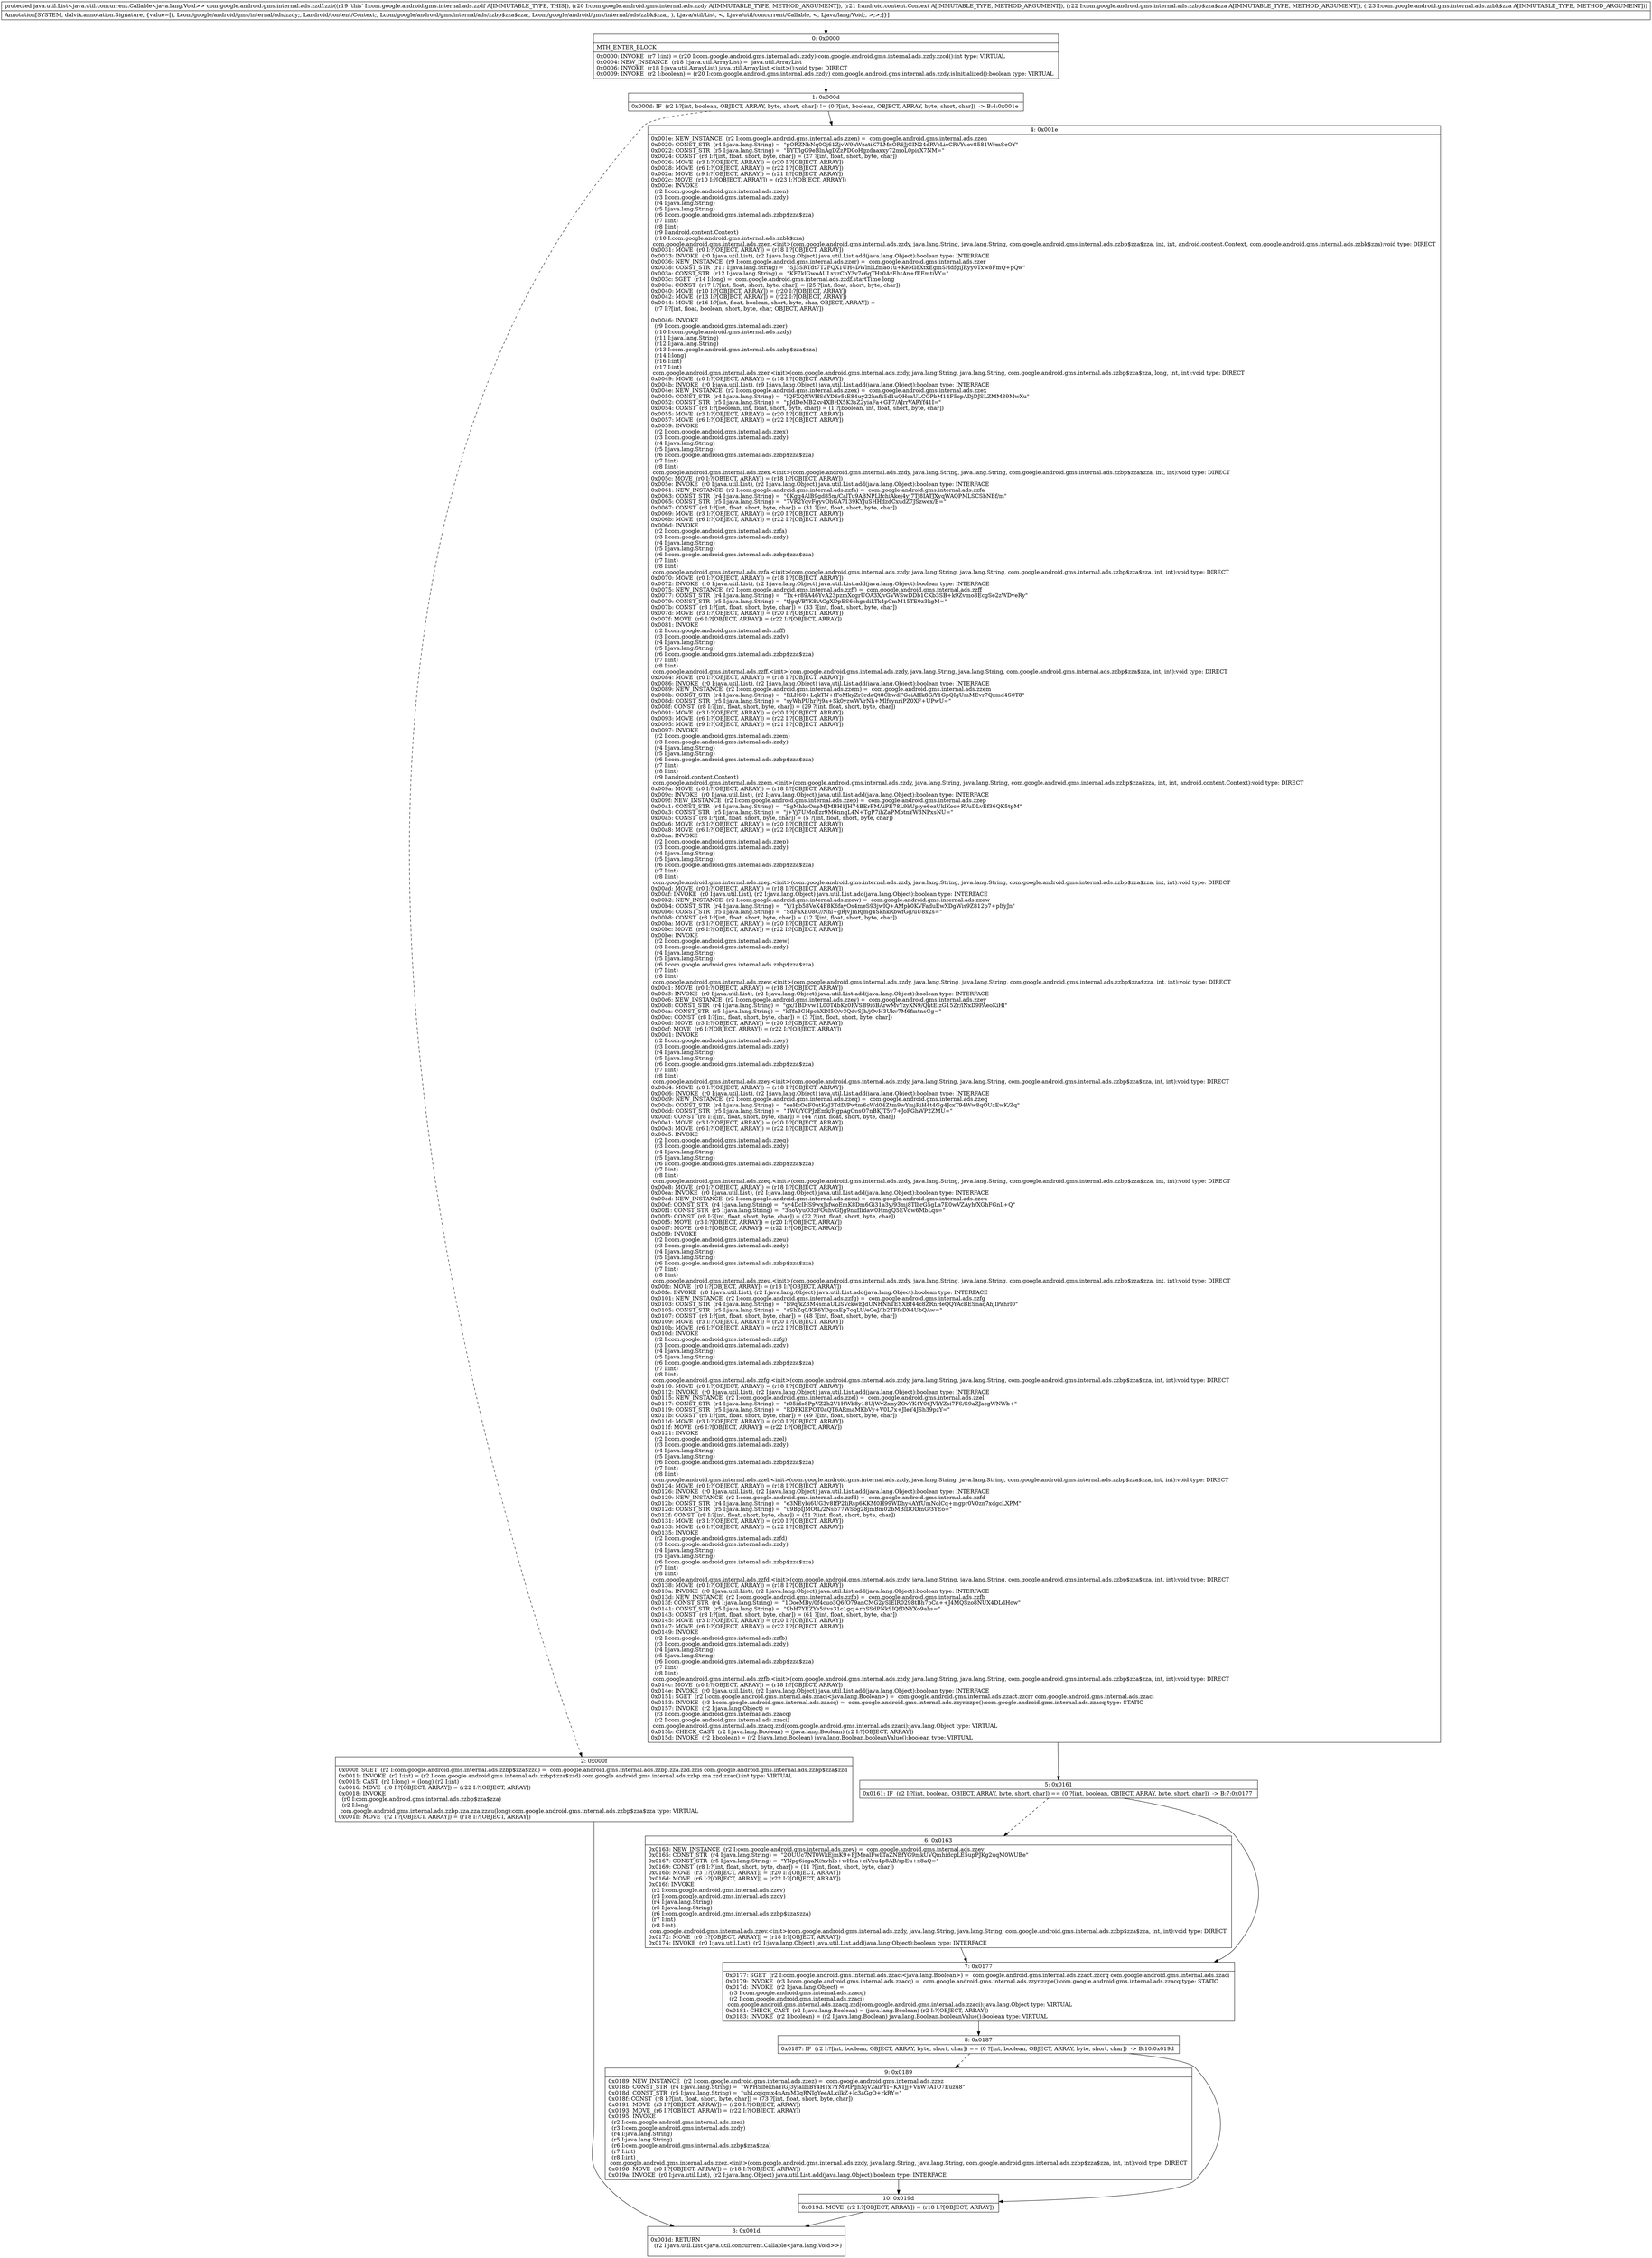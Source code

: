 digraph "CFG forcom.google.android.gms.internal.ads.zzdf.zzb(Lcom\/google\/android\/gms\/internal\/ads\/zzdy;Landroid\/content\/Context;Lcom\/google\/android\/gms\/internal\/ads\/zzbp$zza$zza;Lcom\/google\/android\/gms\/internal\/ads\/zzbk$zza;)Ljava\/util\/List;" {
Node_0 [shape=record,label="{0\:\ 0x0000|MTH_ENTER_BLOCK\l|0x0000: INVOKE  (r7 I:int) = (r20 I:com.google.android.gms.internal.ads.zzdy) com.google.android.gms.internal.ads.zzdy.zzcd():int type: VIRTUAL \l0x0004: NEW_INSTANCE  (r18 I:java.util.ArrayList) =  java.util.ArrayList \l0x0006: INVOKE  (r18 I:java.util.ArrayList) java.util.ArrayList.\<init\>():void type: DIRECT \l0x0009: INVOKE  (r2 I:boolean) = (r20 I:com.google.android.gms.internal.ads.zzdy) com.google.android.gms.internal.ads.zzdy.isInitialized():boolean type: VIRTUAL \l}"];
Node_1 [shape=record,label="{1\:\ 0x000d|0x000d: IF  (r2 I:?[int, boolean, OBJECT, ARRAY, byte, short, char]) != (0 ?[int, boolean, OBJECT, ARRAY, byte, short, char])  \-\> B:4:0x001e \l}"];
Node_2 [shape=record,label="{2\:\ 0x000f|0x000f: SGET  (r2 I:com.google.android.gms.internal.ads.zzbp$zza$zzd) =  com.google.android.gms.internal.ads.zzbp.zza.zzd.zzis com.google.android.gms.internal.ads.zzbp$zza$zzd \l0x0011: INVOKE  (r2 I:int) = (r2 I:com.google.android.gms.internal.ads.zzbp$zza$zzd) com.google.android.gms.internal.ads.zzbp.zza.zzd.zzac():int type: VIRTUAL \l0x0015: CAST  (r2 I:long) = (long) (r2 I:int) \l0x0016: MOVE  (r0 I:?[OBJECT, ARRAY]) = (r22 I:?[OBJECT, ARRAY]) \l0x0018: INVOKE  \l  (r0 I:com.google.android.gms.internal.ads.zzbp$zza$zza)\l  (r2 I:long)\l com.google.android.gms.internal.ads.zzbp.zza.zza.zzau(long):com.google.android.gms.internal.ads.zzbp$zza$zza type: VIRTUAL \l0x001b: MOVE  (r2 I:?[OBJECT, ARRAY]) = (r18 I:?[OBJECT, ARRAY]) \l}"];
Node_3 [shape=record,label="{3\:\ 0x001d|0x001d: RETURN  \l  (r2 I:java.util.List\<java.util.concurrent.Callable\<java.lang.Void\>\>)\l \l}"];
Node_4 [shape=record,label="{4\:\ 0x001e|0x001e: NEW_INSTANCE  (r2 I:com.google.android.gms.internal.ads.zzen) =  com.google.android.gms.internal.ads.zzen \l0x0020: CONST_STR  (r4 I:java.lang.String) =  \"pORZNbNq0Oj61ZjvW9kWzatiK7LMxOR6JjGIN24dRVcLieCRVYuov8581WrmSeOY\" \l0x0022: CONST_STR  (r5 I:java.lang.String) =  \"BYT\/lgG9eBlnAgDZzPD0oHgzdaaxxy72moL0pisX7NM=\" \l0x0024: CONST  (r8 I:?[int, float, short, byte, char]) = (27 ?[int, float, short, byte, char]) \l0x0026: MOVE  (r3 I:?[OBJECT, ARRAY]) = (r20 I:?[OBJECT, ARRAY]) \l0x0028: MOVE  (r6 I:?[OBJECT, ARRAY]) = (r22 I:?[OBJECT, ARRAY]) \l0x002a: MOVE  (r9 I:?[OBJECT, ARRAY]) = (r21 I:?[OBJECT, ARRAY]) \l0x002c: MOVE  (r10 I:?[OBJECT, ARRAY]) = (r23 I:?[OBJECT, ARRAY]) \l0x002e: INVOKE  \l  (r2 I:com.google.android.gms.internal.ads.zzen)\l  (r3 I:com.google.android.gms.internal.ads.zzdy)\l  (r4 I:java.lang.String)\l  (r5 I:java.lang.String)\l  (r6 I:com.google.android.gms.internal.ads.zzbp$zza$zza)\l  (r7 I:int)\l  (r8 I:int)\l  (r9 I:android.content.Context)\l  (r10 I:com.google.android.gms.internal.ads.zzbk$zza)\l com.google.android.gms.internal.ads.zzen.\<init\>(com.google.android.gms.internal.ads.zzdy, java.lang.String, java.lang.String, com.google.android.gms.internal.ads.zzbp$zza$zza, int, int, android.content.Context, com.google.android.gms.internal.ads.zzbk$zza):void type: DIRECT \l0x0031: MOVE  (r0 I:?[OBJECT, ARRAY]) = (r18 I:?[OBJECT, ARRAY]) \l0x0033: INVOKE  (r0 I:java.util.List), (r2 I:java.lang.Object) java.util.List.add(java.lang.Object):boolean type: INTERFACE \l0x0036: NEW_INSTANCE  (r9 I:com.google.android.gms.internal.ads.zzer) =  com.google.android.gms.internal.ads.zzer \l0x0038: CONST_STR  (r11 I:java.lang.String) =  \"SJ3SRTdt7T2FQX1UH4DWlnlLfmao1u+KeMI8XtxEgmSHdfgiJRyy0Txw8FmQ+pQw\" \l0x003a: CONST_STR  (r12 I:java.lang.String) =  \"KF7kIGwoAULxxzCbY3v7c6qTHz0AzEhtAn+fEEmtiVY=\" \l0x003c: SGET  (r14 I:long) =  com.google.android.gms.internal.ads.zzdf.startTime long \l0x003e: CONST  (r17 I:?[int, float, short, byte, char]) = (25 ?[int, float, short, byte, char]) \l0x0040: MOVE  (r10 I:?[OBJECT, ARRAY]) = (r20 I:?[OBJECT, ARRAY]) \l0x0042: MOVE  (r13 I:?[OBJECT, ARRAY]) = (r22 I:?[OBJECT, ARRAY]) \l0x0044: MOVE  (r16 I:?[int, float, boolean, short, byte, char, OBJECT, ARRAY]) = \l  (r7 I:?[int, float, boolean, short, byte, char, OBJECT, ARRAY])\l \l0x0046: INVOKE  \l  (r9 I:com.google.android.gms.internal.ads.zzer)\l  (r10 I:com.google.android.gms.internal.ads.zzdy)\l  (r11 I:java.lang.String)\l  (r12 I:java.lang.String)\l  (r13 I:com.google.android.gms.internal.ads.zzbp$zza$zza)\l  (r14 I:long)\l  (r16 I:int)\l  (r17 I:int)\l com.google.android.gms.internal.ads.zzer.\<init\>(com.google.android.gms.internal.ads.zzdy, java.lang.String, java.lang.String, com.google.android.gms.internal.ads.zzbp$zza$zza, long, int, int):void type: DIRECT \l0x0049: MOVE  (r0 I:?[OBJECT, ARRAY]) = (r18 I:?[OBJECT, ARRAY]) \l0x004b: INVOKE  (r0 I:java.util.List), (r9 I:java.lang.Object) java.util.List.add(java.lang.Object):boolean type: INTERFACE \l0x004e: NEW_INSTANCE  (r2 I:com.google.android.gms.internal.ads.zzex) =  com.google.android.gms.internal.ads.zzex \l0x0050: CONST_STR  (r4 I:java.lang.String) =  \"lQFXQNWHSdYD6r5tE84uy22hnfx5d1uQHcaULCOPbM14F5cpADjDJSLZMM39MwXu\" \l0x0052: CONST_STR  (r5 I:java.lang.String) =  \"pJdDeMB2kv4XBHX5K3sZ2yiaFa+GF7\/AJrrVARYf41I=\" \l0x0054: CONST  (r8 I:?[boolean, int, float, short, byte, char]) = (1 ?[boolean, int, float, short, byte, char]) \l0x0055: MOVE  (r3 I:?[OBJECT, ARRAY]) = (r20 I:?[OBJECT, ARRAY]) \l0x0057: MOVE  (r6 I:?[OBJECT, ARRAY]) = (r22 I:?[OBJECT, ARRAY]) \l0x0059: INVOKE  \l  (r2 I:com.google.android.gms.internal.ads.zzex)\l  (r3 I:com.google.android.gms.internal.ads.zzdy)\l  (r4 I:java.lang.String)\l  (r5 I:java.lang.String)\l  (r6 I:com.google.android.gms.internal.ads.zzbp$zza$zza)\l  (r7 I:int)\l  (r8 I:int)\l com.google.android.gms.internal.ads.zzex.\<init\>(com.google.android.gms.internal.ads.zzdy, java.lang.String, java.lang.String, com.google.android.gms.internal.ads.zzbp$zza$zza, int, int):void type: DIRECT \l0x005c: MOVE  (r0 I:?[OBJECT, ARRAY]) = (r18 I:?[OBJECT, ARRAY]) \l0x005e: INVOKE  (r0 I:java.util.List), (r2 I:java.lang.Object) java.util.List.add(java.lang.Object):boolean type: INTERFACE \l0x0061: NEW_INSTANCE  (r2 I:com.google.android.gms.internal.ads.zzfa) =  com.google.android.gms.internal.ads.zzfa \l0x0063: CONST_STR  (r4 I:java.lang.String) =  \"0Kgq4AlB9gd85m\/CalTu9ABNPLlfchiAkej4yj7Tj8IATJXyqWAQPMLSCSbNBf\/m\" \l0x0065: CONST_STR  (r5 I:java.lang.String) =  \"7VR2YqvFgyvOhGA7139KYJuSHHdzdCxudZ7JSzwex\/E=\" \l0x0067: CONST  (r8 I:?[int, float, short, byte, char]) = (31 ?[int, float, short, byte, char]) \l0x0069: MOVE  (r3 I:?[OBJECT, ARRAY]) = (r20 I:?[OBJECT, ARRAY]) \l0x006b: MOVE  (r6 I:?[OBJECT, ARRAY]) = (r22 I:?[OBJECT, ARRAY]) \l0x006d: INVOKE  \l  (r2 I:com.google.android.gms.internal.ads.zzfa)\l  (r3 I:com.google.android.gms.internal.ads.zzdy)\l  (r4 I:java.lang.String)\l  (r5 I:java.lang.String)\l  (r6 I:com.google.android.gms.internal.ads.zzbp$zza$zza)\l  (r7 I:int)\l  (r8 I:int)\l com.google.android.gms.internal.ads.zzfa.\<init\>(com.google.android.gms.internal.ads.zzdy, java.lang.String, java.lang.String, com.google.android.gms.internal.ads.zzbp$zza$zza, int, int):void type: DIRECT \l0x0070: MOVE  (r0 I:?[OBJECT, ARRAY]) = (r18 I:?[OBJECT, ARRAY]) \l0x0072: INVOKE  (r0 I:java.util.List), (r2 I:java.lang.Object) java.util.List.add(java.lang.Object):boolean type: INTERFACE \l0x0075: NEW_INSTANCE  (r2 I:com.google.android.gms.internal.ads.zzff) =  com.google.android.gms.internal.ads.zzff \l0x0077: CONST_STR  (r4 I:java.lang.String) =  \"Tx+r89A46YvA23pzmXogrUOA3X\/vGVWSwDDb1CKb3SB+k9Zvmo8EcgSe2zWDveRy\" \l0x0079: CONST_STR  (r5 I:java.lang.String) =  \"tJgqVBYK8iACgXDpES6chgsdiLTk4pCmM15TE0z3kgM=\" \l0x007b: CONST  (r8 I:?[int, float, short, byte, char]) = (33 ?[int, float, short, byte, char]) \l0x007d: MOVE  (r3 I:?[OBJECT, ARRAY]) = (r20 I:?[OBJECT, ARRAY]) \l0x007f: MOVE  (r6 I:?[OBJECT, ARRAY]) = (r22 I:?[OBJECT, ARRAY]) \l0x0081: INVOKE  \l  (r2 I:com.google.android.gms.internal.ads.zzff)\l  (r3 I:com.google.android.gms.internal.ads.zzdy)\l  (r4 I:java.lang.String)\l  (r5 I:java.lang.String)\l  (r6 I:com.google.android.gms.internal.ads.zzbp$zza$zza)\l  (r7 I:int)\l  (r8 I:int)\l com.google.android.gms.internal.ads.zzff.\<init\>(com.google.android.gms.internal.ads.zzdy, java.lang.String, java.lang.String, com.google.android.gms.internal.ads.zzbp$zza$zza, int, int):void type: DIRECT \l0x0084: MOVE  (r0 I:?[OBJECT, ARRAY]) = (r18 I:?[OBJECT, ARRAY]) \l0x0086: INVOKE  (r0 I:java.util.List), (r2 I:java.lang.Object) java.util.List.add(java.lang.Object):boolean type: INTERFACE \l0x0089: NEW_INSTANCE  (r2 I:com.google.android.gms.internal.ads.zzem) =  com.google.android.gms.internal.ads.zzem \l0x008b: CONST_STR  (r4 I:java.lang.String) =  \"RLH60+LqkTN+fFoMkyZr3rdaQt8CbwdFGeiAHk8G\/Y1GpQIgUmMEvr7Qzmd4S0T8\" \l0x008d: CONST_STR  (r5 I:java.lang.String) =  \"syWhPUhrPj9a+Sk0yzwWVrNh+MlfsynriPZ0XF+UPwU=\" \l0x008f: CONST  (r8 I:?[int, float, short, byte, char]) = (29 ?[int, float, short, byte, char]) \l0x0091: MOVE  (r3 I:?[OBJECT, ARRAY]) = (r20 I:?[OBJECT, ARRAY]) \l0x0093: MOVE  (r6 I:?[OBJECT, ARRAY]) = (r22 I:?[OBJECT, ARRAY]) \l0x0095: MOVE  (r9 I:?[OBJECT, ARRAY]) = (r21 I:?[OBJECT, ARRAY]) \l0x0097: INVOKE  \l  (r2 I:com.google.android.gms.internal.ads.zzem)\l  (r3 I:com.google.android.gms.internal.ads.zzdy)\l  (r4 I:java.lang.String)\l  (r5 I:java.lang.String)\l  (r6 I:com.google.android.gms.internal.ads.zzbp$zza$zza)\l  (r7 I:int)\l  (r8 I:int)\l  (r9 I:android.content.Context)\l com.google.android.gms.internal.ads.zzem.\<init\>(com.google.android.gms.internal.ads.zzdy, java.lang.String, java.lang.String, com.google.android.gms.internal.ads.zzbp$zza$zza, int, int, android.content.Context):void type: DIRECT \l0x009a: MOVE  (r0 I:?[OBJECT, ARRAY]) = (r18 I:?[OBJECT, ARRAY]) \l0x009c: INVOKE  (r0 I:java.util.List), (r2 I:java.lang.Object) java.util.List.add(java.lang.Object):boolean type: INTERFACE \l0x009f: NEW_INSTANCE  (r2 I:com.google.android.gms.internal.ads.zzep) =  com.google.android.gms.internal.ads.zzep \l0x00a1: CONST_STR  (r4 I:java.lang.String) =  \"SgMhksOnpMJMBH1JH74BErFMAiPE78L9kUpiye6ezUkIKoc+RVuDLvEf36QK5tpM\" \l0x00a3: CONST_STR  (r5 I:java.lang.String) =  \"j+Yj7UMoEzr9M6nnqL4N+TgP7ihZaPMbtnYW3NPxsNU=\" \l0x00a5: CONST  (r8 I:?[int, float, short, byte, char]) = (5 ?[int, float, short, byte, char]) \l0x00a6: MOVE  (r3 I:?[OBJECT, ARRAY]) = (r20 I:?[OBJECT, ARRAY]) \l0x00a8: MOVE  (r6 I:?[OBJECT, ARRAY]) = (r22 I:?[OBJECT, ARRAY]) \l0x00aa: INVOKE  \l  (r2 I:com.google.android.gms.internal.ads.zzep)\l  (r3 I:com.google.android.gms.internal.ads.zzdy)\l  (r4 I:java.lang.String)\l  (r5 I:java.lang.String)\l  (r6 I:com.google.android.gms.internal.ads.zzbp$zza$zza)\l  (r7 I:int)\l  (r8 I:int)\l com.google.android.gms.internal.ads.zzep.\<init\>(com.google.android.gms.internal.ads.zzdy, java.lang.String, java.lang.String, com.google.android.gms.internal.ads.zzbp$zza$zza, int, int):void type: DIRECT \l0x00ad: MOVE  (r0 I:?[OBJECT, ARRAY]) = (r18 I:?[OBJECT, ARRAY]) \l0x00af: INVOKE  (r0 I:java.util.List), (r2 I:java.lang.Object) java.util.List.add(java.lang.Object):boolean type: INTERFACE \l0x00b2: NEW_INSTANCE  (r2 I:com.google.android.gms.internal.ads.zzew) =  com.google.android.gms.internal.ads.zzew \l0x00b4: CONST_STR  (r4 I:java.lang.String) =  \"Y\/1pb58VeX4F8K6fayOs4meS93jwIQ+AMpk0KVFaduEwXDgWis9Z812p7+pIfyJn\" \l0x00b6: CONST_STR  (r5 I:java.lang.String) =  \"SdFaXE08C\/\/Nhl+gRjvJmRjmg4SkhkRbwfGg\/uU8x2s=\" \l0x00b8: CONST  (r8 I:?[int, float, short, byte, char]) = (12 ?[int, float, short, byte, char]) \l0x00ba: MOVE  (r3 I:?[OBJECT, ARRAY]) = (r20 I:?[OBJECT, ARRAY]) \l0x00bc: MOVE  (r6 I:?[OBJECT, ARRAY]) = (r22 I:?[OBJECT, ARRAY]) \l0x00be: INVOKE  \l  (r2 I:com.google.android.gms.internal.ads.zzew)\l  (r3 I:com.google.android.gms.internal.ads.zzdy)\l  (r4 I:java.lang.String)\l  (r5 I:java.lang.String)\l  (r6 I:com.google.android.gms.internal.ads.zzbp$zza$zza)\l  (r7 I:int)\l  (r8 I:int)\l com.google.android.gms.internal.ads.zzew.\<init\>(com.google.android.gms.internal.ads.zzdy, java.lang.String, java.lang.String, com.google.android.gms.internal.ads.zzbp$zza$zza, int, int):void type: DIRECT \l0x00c1: MOVE  (r0 I:?[OBJECT, ARRAY]) = (r18 I:?[OBJECT, ARRAY]) \l0x00c3: INVOKE  (r0 I:java.util.List), (r2 I:java.lang.Object) java.util.List.add(java.lang.Object):boolean type: INTERFACE \l0x00c6: NEW_INSTANCE  (r2 I:com.google.android.gms.internal.ads.zzey) =  com.google.android.gms.internal.ads.zzey \l0x00c8: CONST_STR  (r4 I:java.lang.String) =  \"gx\/1BDivw1L00TdbKz0RVSB9i6BArwMvYzyXN9\/QhtElzG15Zr\/lNxD9PAeoKiHl\" \l0x00ca: CONST_STR  (r5 I:java.lang.String) =  \"kTfa3GHpchXDI5O\/v3QdvSJh\/jOvH3Ukv7M6fmtnsGg=\" \l0x00cc: CONST  (r8 I:?[int, float, short, byte, char]) = (3 ?[int, float, short, byte, char]) \l0x00cd: MOVE  (r3 I:?[OBJECT, ARRAY]) = (r20 I:?[OBJECT, ARRAY]) \l0x00cf: MOVE  (r6 I:?[OBJECT, ARRAY]) = (r22 I:?[OBJECT, ARRAY]) \l0x00d1: INVOKE  \l  (r2 I:com.google.android.gms.internal.ads.zzey)\l  (r3 I:com.google.android.gms.internal.ads.zzdy)\l  (r4 I:java.lang.String)\l  (r5 I:java.lang.String)\l  (r6 I:com.google.android.gms.internal.ads.zzbp$zza$zza)\l  (r7 I:int)\l  (r8 I:int)\l com.google.android.gms.internal.ads.zzey.\<init\>(com.google.android.gms.internal.ads.zzdy, java.lang.String, java.lang.String, com.google.android.gms.internal.ads.zzbp$zza$zza, int, int):void type: DIRECT \l0x00d4: MOVE  (r0 I:?[OBJECT, ARRAY]) = (r18 I:?[OBJECT, ARRAY]) \l0x00d6: INVOKE  (r0 I:java.util.List), (r2 I:java.lang.Object) java.util.List.add(java.lang.Object):boolean type: INTERFACE \l0x00d9: NEW_INSTANCE  (r2 I:com.google.android.gms.internal.ads.zzeq) =  com.google.android.gms.internal.ads.zzeq \l0x00db: CONST_STR  (r4 I:java.lang.String) =  \"eeHcOeF0utKeJ3TdD\/Pwtm6cWd04Ztm9wYmjRiH4t4Gg4JcxT94Ww8qOUzEwK\/Zq\" \l0x00dd: CONST_STR  (r5 I:java.lang.String) =  \"1W0\/YCPJzEmk\/HgpAgOnsO7nBKJT5v7+JoPGhWP2ZMU=\" \l0x00df: CONST  (r8 I:?[int, float, short, byte, char]) = (44 ?[int, float, short, byte, char]) \l0x00e1: MOVE  (r3 I:?[OBJECT, ARRAY]) = (r20 I:?[OBJECT, ARRAY]) \l0x00e3: MOVE  (r6 I:?[OBJECT, ARRAY]) = (r22 I:?[OBJECT, ARRAY]) \l0x00e5: INVOKE  \l  (r2 I:com.google.android.gms.internal.ads.zzeq)\l  (r3 I:com.google.android.gms.internal.ads.zzdy)\l  (r4 I:java.lang.String)\l  (r5 I:java.lang.String)\l  (r6 I:com.google.android.gms.internal.ads.zzbp$zza$zza)\l  (r7 I:int)\l  (r8 I:int)\l com.google.android.gms.internal.ads.zzeq.\<init\>(com.google.android.gms.internal.ads.zzdy, java.lang.String, java.lang.String, com.google.android.gms.internal.ads.zzbp$zza$zza, int, int):void type: DIRECT \l0x00e8: MOVE  (r0 I:?[OBJECT, ARRAY]) = (r18 I:?[OBJECT, ARRAY]) \l0x00ea: INVOKE  (r0 I:java.util.List), (r2 I:java.lang.Object) java.util.List.add(java.lang.Object):boolean type: INTERFACE \l0x00ed: NEW_INSTANCE  (r2 I:com.google.android.gms.internal.ads.zzeu) =  com.google.android.gms.internal.ads.zzeu \l0x00ef: CONST_STR  (r4 I:java.lang.String) =  \"sy4DcIHS9wxJsfwoEmK8Dm6Gi31a3y\/93mj8TIbrG5gLa7E0wVZAyh\/XGhFGnL+Q\" \l0x00f1: CONST_STR  (r5 I:java.lang.String) =  \"3noVyuO3zFOuhvGfjg9nufIidaw0HmgQ5EVdw6MbLqs=\" \l0x00f3: CONST  (r8 I:?[int, float, short, byte, char]) = (22 ?[int, float, short, byte, char]) \l0x00f5: MOVE  (r3 I:?[OBJECT, ARRAY]) = (r20 I:?[OBJECT, ARRAY]) \l0x00f7: MOVE  (r6 I:?[OBJECT, ARRAY]) = (r22 I:?[OBJECT, ARRAY]) \l0x00f9: INVOKE  \l  (r2 I:com.google.android.gms.internal.ads.zzeu)\l  (r3 I:com.google.android.gms.internal.ads.zzdy)\l  (r4 I:java.lang.String)\l  (r5 I:java.lang.String)\l  (r6 I:com.google.android.gms.internal.ads.zzbp$zza$zza)\l  (r7 I:int)\l  (r8 I:int)\l com.google.android.gms.internal.ads.zzeu.\<init\>(com.google.android.gms.internal.ads.zzdy, java.lang.String, java.lang.String, com.google.android.gms.internal.ads.zzbp$zza$zza, int, int):void type: DIRECT \l0x00fc: MOVE  (r0 I:?[OBJECT, ARRAY]) = (r18 I:?[OBJECT, ARRAY]) \l0x00fe: INVOKE  (r0 I:java.util.List), (r2 I:java.lang.Object) java.util.List.add(java.lang.Object):boolean type: INTERFACE \l0x0101: NEW_INSTANCE  (r2 I:com.google.android.gms.internal.ads.zzfg) =  com.google.android.gms.internal.ads.zzfg \l0x0103: CONST_STR  (r4 I:java.lang.String) =  \"B9q\/kZ3M4smaULlSVckwEJdUNHNhTESXBf44c8ZRnHeQQYAcBESnaqAhjIPahrI0\" \l0x0105: CONST_STR  (r5 I:java.lang.String) =  \"aShZq0\/KR6YDgcaEp7oqLU\/eOeJ\/Ib2TFfcDX4UbQAw=\" \l0x0107: CONST  (r8 I:?[int, float, short, byte, char]) = (48 ?[int, float, short, byte, char]) \l0x0109: MOVE  (r3 I:?[OBJECT, ARRAY]) = (r20 I:?[OBJECT, ARRAY]) \l0x010b: MOVE  (r6 I:?[OBJECT, ARRAY]) = (r22 I:?[OBJECT, ARRAY]) \l0x010d: INVOKE  \l  (r2 I:com.google.android.gms.internal.ads.zzfg)\l  (r3 I:com.google.android.gms.internal.ads.zzdy)\l  (r4 I:java.lang.String)\l  (r5 I:java.lang.String)\l  (r6 I:com.google.android.gms.internal.ads.zzbp$zza$zza)\l  (r7 I:int)\l  (r8 I:int)\l com.google.android.gms.internal.ads.zzfg.\<init\>(com.google.android.gms.internal.ads.zzdy, java.lang.String, java.lang.String, com.google.android.gms.internal.ads.zzbp$zza$zza, int, int):void type: DIRECT \l0x0110: MOVE  (r0 I:?[OBJECT, ARRAY]) = (r18 I:?[OBJECT, ARRAY]) \l0x0112: INVOKE  (r0 I:java.util.List), (r2 I:java.lang.Object) java.util.List.add(java.lang.Object):boolean type: INTERFACE \l0x0115: NEW_INSTANCE  (r2 I:com.google.android.gms.internal.ads.zzel) =  com.google.android.gms.internal.ads.zzel \l0x0117: CONST_STR  (r4 I:java.lang.String) =  \"r05ido8PpVZ2h2V1HWb8y18UjWvZxnyZOvYK4Y06JVkYZsi7FS\/S9aZJacgWNWb+\" \l0x0119: CONST_STR  (r5 I:java.lang.String) =  \"RDFKlEPOT0aQT6ARmaMKbVy+V0L7x+JIeY4JSh39pzY=\" \l0x011b: CONST  (r8 I:?[int, float, short, byte, char]) = (49 ?[int, float, short, byte, char]) \l0x011d: MOVE  (r3 I:?[OBJECT, ARRAY]) = (r20 I:?[OBJECT, ARRAY]) \l0x011f: MOVE  (r6 I:?[OBJECT, ARRAY]) = (r22 I:?[OBJECT, ARRAY]) \l0x0121: INVOKE  \l  (r2 I:com.google.android.gms.internal.ads.zzel)\l  (r3 I:com.google.android.gms.internal.ads.zzdy)\l  (r4 I:java.lang.String)\l  (r5 I:java.lang.String)\l  (r6 I:com.google.android.gms.internal.ads.zzbp$zza$zza)\l  (r7 I:int)\l  (r8 I:int)\l com.google.android.gms.internal.ads.zzel.\<init\>(com.google.android.gms.internal.ads.zzdy, java.lang.String, java.lang.String, com.google.android.gms.internal.ads.zzbp$zza$zza, int, int):void type: DIRECT \l0x0124: MOVE  (r0 I:?[OBJECT, ARRAY]) = (r18 I:?[OBJECT, ARRAY]) \l0x0126: INVOKE  (r0 I:java.util.List), (r2 I:java.lang.Object) java.util.List.add(java.lang.Object):boolean type: INTERFACE \l0x0129: NEW_INSTANCE  (r2 I:com.google.android.gms.internal.ads.zzfd) =  com.google.android.gms.internal.ads.zzfd \l0x012b: CONST_STR  (r4 I:java.lang.String) =  \"e3NEybi6UG3v8IfP2IiRsp6KKM0H99WDhy4AYfUmNolCq+mgpr0V0zn7xdgcLXPM\" \l0x012d: CONST_STR  (r5 I:java.lang.String) =  \"u9BpIJMOtL\/2Nsb77WSog28jmBm02bMBlDODmG\/3YEo=\" \l0x012f: CONST  (r8 I:?[int, float, short, byte, char]) = (51 ?[int, float, short, byte, char]) \l0x0131: MOVE  (r3 I:?[OBJECT, ARRAY]) = (r20 I:?[OBJECT, ARRAY]) \l0x0133: MOVE  (r6 I:?[OBJECT, ARRAY]) = (r22 I:?[OBJECT, ARRAY]) \l0x0135: INVOKE  \l  (r2 I:com.google.android.gms.internal.ads.zzfd)\l  (r3 I:com.google.android.gms.internal.ads.zzdy)\l  (r4 I:java.lang.String)\l  (r5 I:java.lang.String)\l  (r6 I:com.google.android.gms.internal.ads.zzbp$zza$zza)\l  (r7 I:int)\l  (r8 I:int)\l com.google.android.gms.internal.ads.zzfd.\<init\>(com.google.android.gms.internal.ads.zzdy, java.lang.String, java.lang.String, com.google.android.gms.internal.ads.zzbp$zza$zza, int, int):void type: DIRECT \l0x0138: MOVE  (r0 I:?[OBJECT, ARRAY]) = (r18 I:?[OBJECT, ARRAY]) \l0x013a: INVOKE  (r0 I:java.util.List), (r2 I:java.lang.Object) java.util.List.add(java.lang.Object):boolean type: INTERFACE \l0x013d: NEW_INSTANCE  (r2 I:com.google.android.gms.internal.ads.zzfb) =  com.google.android.gms.internal.ads.zzfb \l0x013f: CONST_STR  (r4 I:java.lang.String) =  \"1OoeMBy\/0f4cuo3Q6fO79anCMG2ySlElR0298tBh7pCa++J4MQSzo8NUX4DLdHow\" \l0x0141: CONST_STR  (r5 I:java.lang.String) =  \"9bH7YEZYe5itvs31c1gcj+rhSSdPNkSIQfDNYXo9ahs=\" \l0x0143: CONST  (r8 I:?[int, float, short, byte, char]) = (61 ?[int, float, short, byte, char]) \l0x0145: MOVE  (r3 I:?[OBJECT, ARRAY]) = (r20 I:?[OBJECT, ARRAY]) \l0x0147: MOVE  (r6 I:?[OBJECT, ARRAY]) = (r22 I:?[OBJECT, ARRAY]) \l0x0149: INVOKE  \l  (r2 I:com.google.android.gms.internal.ads.zzfb)\l  (r3 I:com.google.android.gms.internal.ads.zzdy)\l  (r4 I:java.lang.String)\l  (r5 I:java.lang.String)\l  (r6 I:com.google.android.gms.internal.ads.zzbp$zza$zza)\l  (r7 I:int)\l  (r8 I:int)\l com.google.android.gms.internal.ads.zzfb.\<init\>(com.google.android.gms.internal.ads.zzdy, java.lang.String, java.lang.String, com.google.android.gms.internal.ads.zzbp$zza$zza, int, int):void type: DIRECT \l0x014c: MOVE  (r0 I:?[OBJECT, ARRAY]) = (r18 I:?[OBJECT, ARRAY]) \l0x014e: INVOKE  (r0 I:java.util.List), (r2 I:java.lang.Object) java.util.List.add(java.lang.Object):boolean type: INTERFACE \l0x0151: SGET  (r2 I:com.google.android.gms.internal.ads.zzaci\<java.lang.Boolean\>) =  com.google.android.gms.internal.ads.zzact.zzcrr com.google.android.gms.internal.ads.zzaci \l0x0153: INVOKE  (r3 I:com.google.android.gms.internal.ads.zzacq) =  com.google.android.gms.internal.ads.zzyr.zzpe():com.google.android.gms.internal.ads.zzacq type: STATIC \l0x0157: INVOKE  (r2 I:java.lang.Object) = \l  (r3 I:com.google.android.gms.internal.ads.zzacq)\l  (r2 I:com.google.android.gms.internal.ads.zzaci)\l com.google.android.gms.internal.ads.zzacq.zzd(com.google.android.gms.internal.ads.zzaci):java.lang.Object type: VIRTUAL \l0x015b: CHECK_CAST  (r2 I:java.lang.Boolean) = (java.lang.Boolean) (r2 I:?[OBJECT, ARRAY]) \l0x015d: INVOKE  (r2 I:boolean) = (r2 I:java.lang.Boolean) java.lang.Boolean.booleanValue():boolean type: VIRTUAL \l}"];
Node_5 [shape=record,label="{5\:\ 0x0161|0x0161: IF  (r2 I:?[int, boolean, OBJECT, ARRAY, byte, short, char]) == (0 ?[int, boolean, OBJECT, ARRAY, byte, short, char])  \-\> B:7:0x0177 \l}"];
Node_6 [shape=record,label="{6\:\ 0x0163|0x0163: NEW_INSTANCE  (r2 I:com.google.android.gms.internal.ads.zzev) =  com.google.android.gms.internal.ads.zzev \l0x0165: CONST_STR  (r4 I:java.lang.String) =  \"2OUUc7NT0WkEjmK9+FJMealFwLTaZNBfYG9mkUVQmhidcpLE5upPJKg2uqM0WUBe\" \l0x0167: CONST_STR  (r5 I:java.lang.String) =  \"YNpg6iogaN\/\/xvhlb+wHna+ciVxu4p8AB\/spEu+x8aQ=\" \l0x0169: CONST  (r8 I:?[int, float, short, byte, char]) = (11 ?[int, float, short, byte, char]) \l0x016b: MOVE  (r3 I:?[OBJECT, ARRAY]) = (r20 I:?[OBJECT, ARRAY]) \l0x016d: MOVE  (r6 I:?[OBJECT, ARRAY]) = (r22 I:?[OBJECT, ARRAY]) \l0x016f: INVOKE  \l  (r2 I:com.google.android.gms.internal.ads.zzev)\l  (r3 I:com.google.android.gms.internal.ads.zzdy)\l  (r4 I:java.lang.String)\l  (r5 I:java.lang.String)\l  (r6 I:com.google.android.gms.internal.ads.zzbp$zza$zza)\l  (r7 I:int)\l  (r8 I:int)\l com.google.android.gms.internal.ads.zzev.\<init\>(com.google.android.gms.internal.ads.zzdy, java.lang.String, java.lang.String, com.google.android.gms.internal.ads.zzbp$zza$zza, int, int):void type: DIRECT \l0x0172: MOVE  (r0 I:?[OBJECT, ARRAY]) = (r18 I:?[OBJECT, ARRAY]) \l0x0174: INVOKE  (r0 I:java.util.List), (r2 I:java.lang.Object) java.util.List.add(java.lang.Object):boolean type: INTERFACE \l}"];
Node_7 [shape=record,label="{7\:\ 0x0177|0x0177: SGET  (r2 I:com.google.android.gms.internal.ads.zzaci\<java.lang.Boolean\>) =  com.google.android.gms.internal.ads.zzact.zzcrq com.google.android.gms.internal.ads.zzaci \l0x0179: INVOKE  (r3 I:com.google.android.gms.internal.ads.zzacq) =  com.google.android.gms.internal.ads.zzyr.zzpe():com.google.android.gms.internal.ads.zzacq type: STATIC \l0x017d: INVOKE  (r2 I:java.lang.Object) = \l  (r3 I:com.google.android.gms.internal.ads.zzacq)\l  (r2 I:com.google.android.gms.internal.ads.zzaci)\l com.google.android.gms.internal.ads.zzacq.zzd(com.google.android.gms.internal.ads.zzaci):java.lang.Object type: VIRTUAL \l0x0181: CHECK_CAST  (r2 I:java.lang.Boolean) = (java.lang.Boolean) (r2 I:?[OBJECT, ARRAY]) \l0x0183: INVOKE  (r2 I:boolean) = (r2 I:java.lang.Boolean) java.lang.Boolean.booleanValue():boolean type: VIRTUAL \l}"];
Node_8 [shape=record,label="{8\:\ 0x0187|0x0187: IF  (r2 I:?[int, boolean, OBJECT, ARRAY, byte, short, char]) == (0 ?[int, boolean, OBJECT, ARRAY, byte, short, char])  \-\> B:10:0x019d \l}"];
Node_9 [shape=record,label="{9\:\ 0x0189|0x0189: NEW_INSTANCE  (r2 I:com.google.android.gms.internal.ads.zzez) =  com.google.android.gms.internal.ads.zzez \l0x018b: CONST_STR  (r4 I:java.lang.String) =  \"WPHSlfekhaYlGJ3yiaIbiBY4HTx7YM9tPghNjV2alPYI+KXTjj+VnW7A1O7Euzu8\" \l0x018d: CONST_STR  (r5 I:java.lang.String) =  \"uhLcqjqmx4nAmM3qRNIgYeeALxilkZ+lc3aGgO+rkRY=\" \l0x018f: CONST  (r8 I:?[int, float, short, byte, char]) = (73 ?[int, float, short, byte, char]) \l0x0191: MOVE  (r3 I:?[OBJECT, ARRAY]) = (r20 I:?[OBJECT, ARRAY]) \l0x0193: MOVE  (r6 I:?[OBJECT, ARRAY]) = (r22 I:?[OBJECT, ARRAY]) \l0x0195: INVOKE  \l  (r2 I:com.google.android.gms.internal.ads.zzez)\l  (r3 I:com.google.android.gms.internal.ads.zzdy)\l  (r4 I:java.lang.String)\l  (r5 I:java.lang.String)\l  (r6 I:com.google.android.gms.internal.ads.zzbp$zza$zza)\l  (r7 I:int)\l  (r8 I:int)\l com.google.android.gms.internal.ads.zzez.\<init\>(com.google.android.gms.internal.ads.zzdy, java.lang.String, java.lang.String, com.google.android.gms.internal.ads.zzbp$zza$zza, int, int):void type: DIRECT \l0x0198: MOVE  (r0 I:?[OBJECT, ARRAY]) = (r18 I:?[OBJECT, ARRAY]) \l0x019a: INVOKE  (r0 I:java.util.List), (r2 I:java.lang.Object) java.util.List.add(java.lang.Object):boolean type: INTERFACE \l}"];
Node_10 [shape=record,label="{10\:\ 0x019d|0x019d: MOVE  (r2 I:?[OBJECT, ARRAY]) = (r18 I:?[OBJECT, ARRAY]) \l}"];
MethodNode[shape=record,label="{protected java.util.List\<java.util.concurrent.Callable\<java.lang.Void\>\> com.google.android.gms.internal.ads.zzdf.zzb((r19 'this' I:com.google.android.gms.internal.ads.zzdf A[IMMUTABLE_TYPE, THIS]), (r20 I:com.google.android.gms.internal.ads.zzdy A[IMMUTABLE_TYPE, METHOD_ARGUMENT]), (r21 I:android.content.Context A[IMMUTABLE_TYPE, METHOD_ARGUMENT]), (r22 I:com.google.android.gms.internal.ads.zzbp$zza$zza A[IMMUTABLE_TYPE, METHOD_ARGUMENT]), (r23 I:com.google.android.gms.internal.ads.zzbk$zza A[IMMUTABLE_TYPE, METHOD_ARGUMENT]))  | Annotation[SYSTEM, dalvik.annotation.Signature, \{value=[(, Lcom\/google\/android\/gms\/internal\/ads\/zzdy;, Landroid\/content\/Context;, Lcom\/google\/android\/gms\/internal\/ads\/zzbp$zza$zza;, Lcom\/google\/android\/gms\/internal\/ads\/zzbk$zza;, ), Ljava\/util\/List, \<, Ljava\/util\/concurrent\/Callable, \<, Ljava\/lang\/Void;, \>;\>;]\}]\l}"];
MethodNode -> Node_0;
Node_0 -> Node_1;
Node_1 -> Node_2[style=dashed];
Node_1 -> Node_4;
Node_2 -> Node_3;
Node_4 -> Node_5;
Node_5 -> Node_6[style=dashed];
Node_5 -> Node_7;
Node_6 -> Node_7;
Node_7 -> Node_8;
Node_8 -> Node_9[style=dashed];
Node_8 -> Node_10;
Node_9 -> Node_10;
Node_10 -> Node_3;
}

